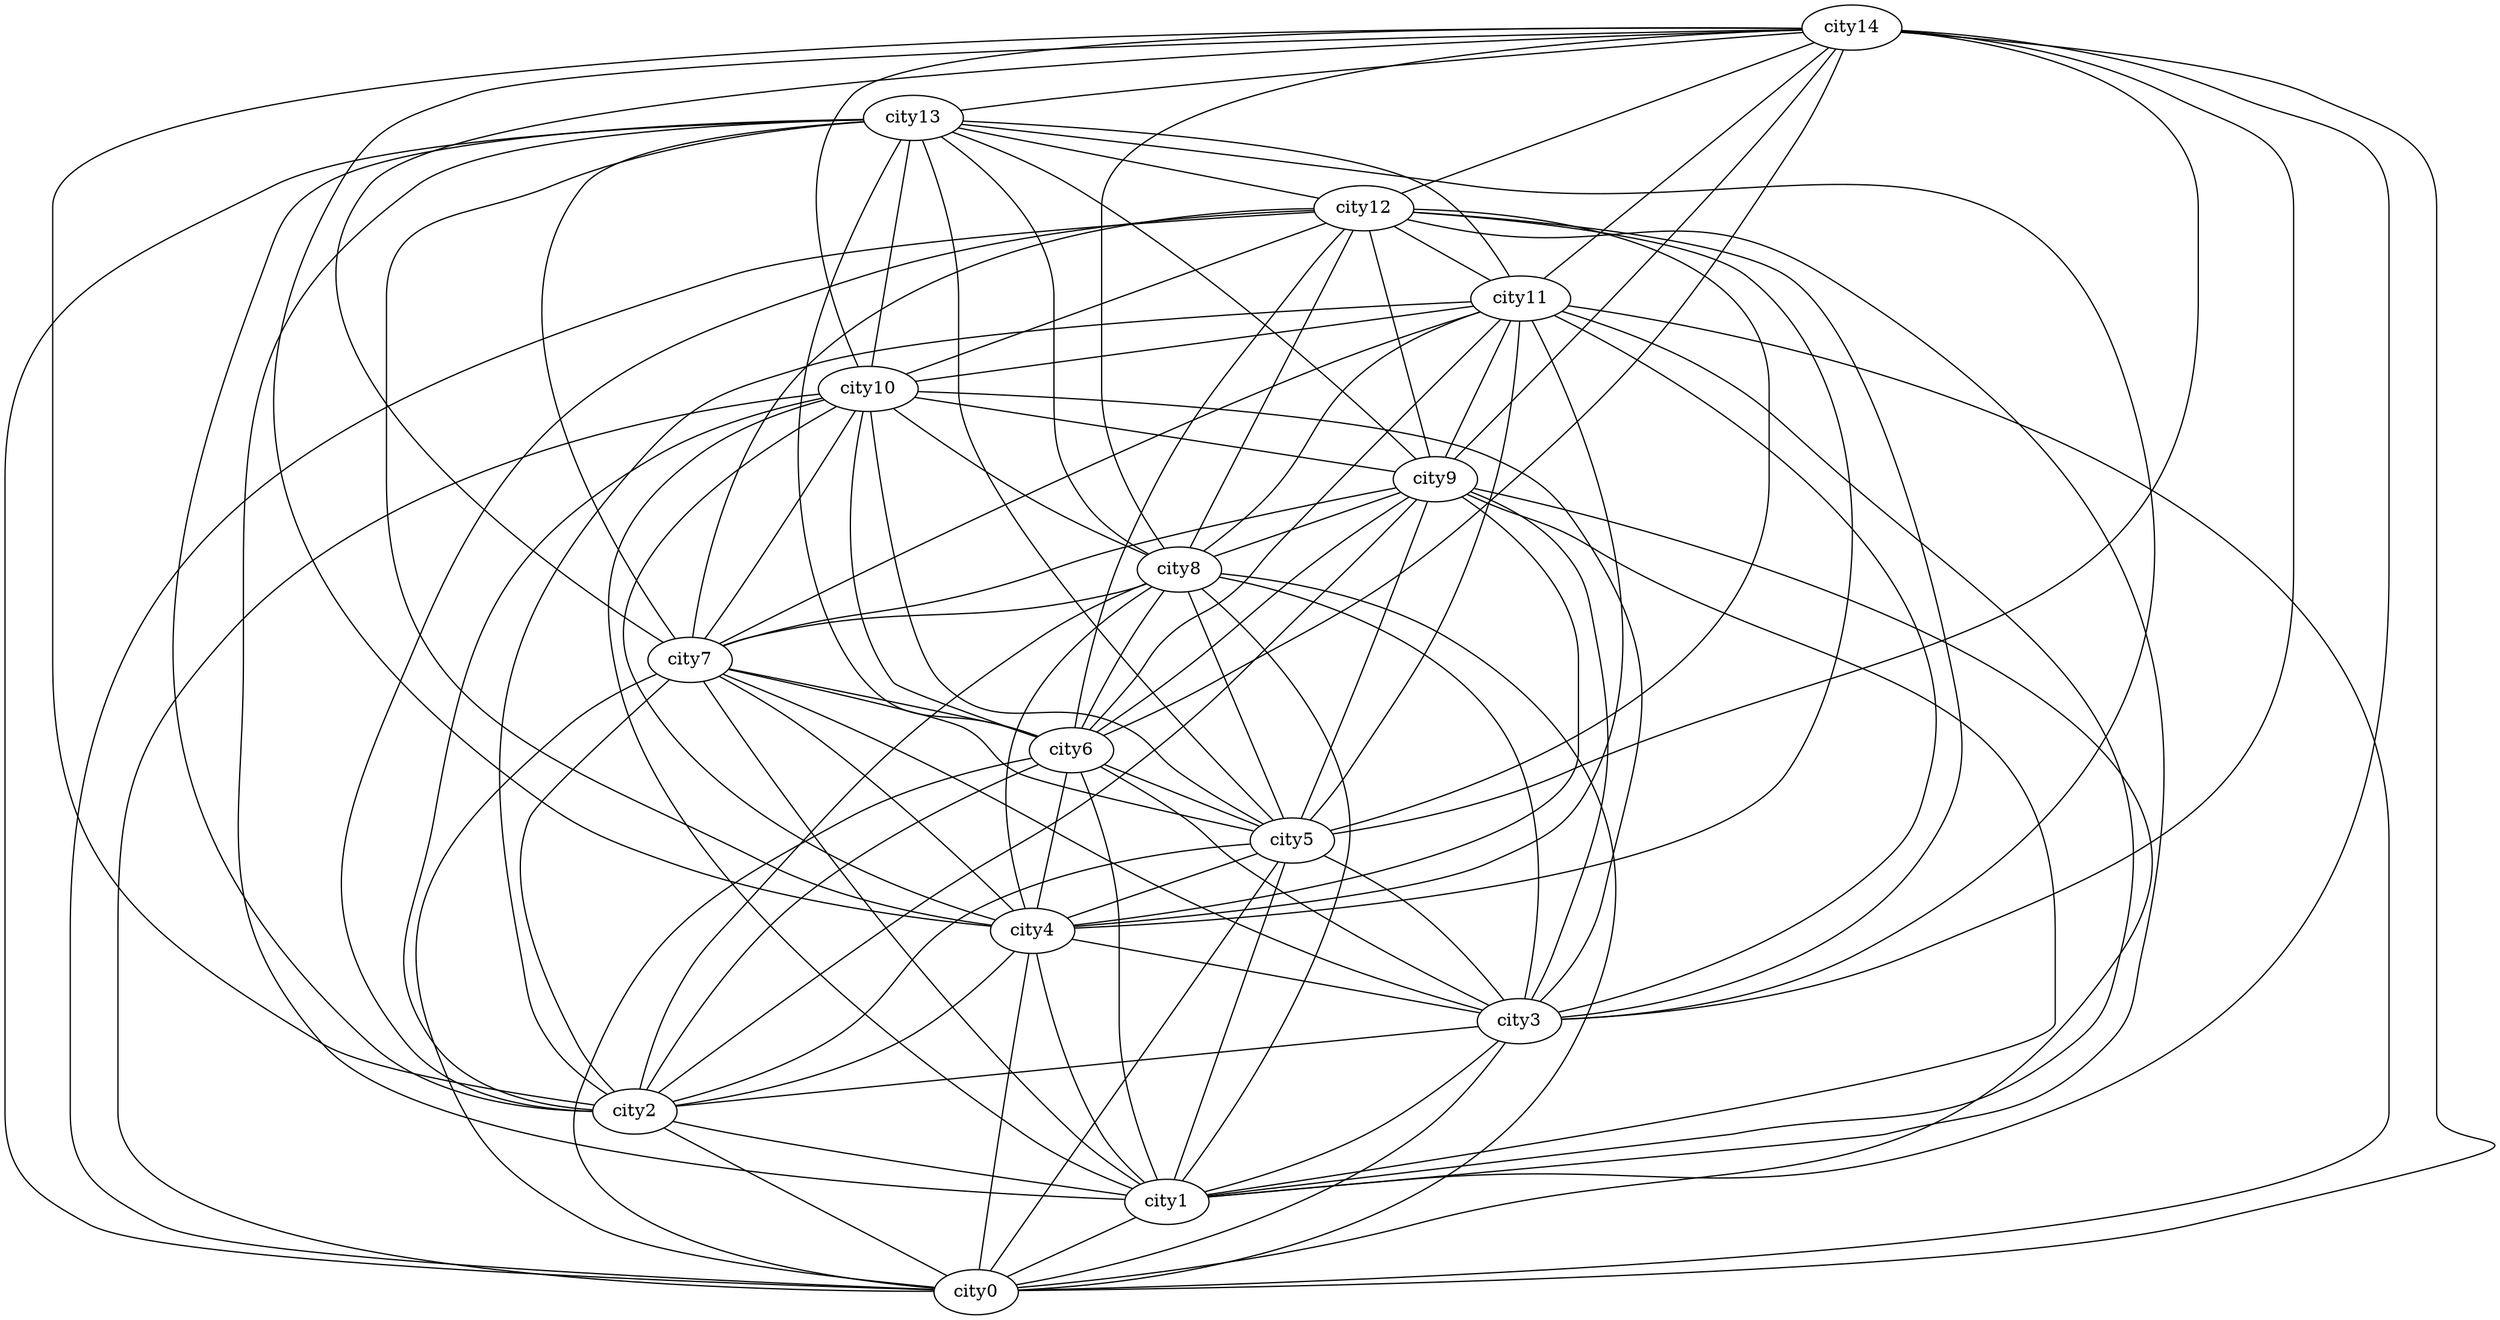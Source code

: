 graph{ 
city1 -- city0
city2 -- city0
city2 -- city1
city3 -- city0
city3 -- city1
city3 -- city2
city4 -- city0
city4 -- city1
city4 -- city2
city4 -- city3
city5 -- city0
city5 -- city1
city5 -- city2
city5 -- city3
city5 -- city4
city6 -- city0
city6 -- city1
city6 -- city2
city6 -- city3
city6 -- city4
city6 -- city5
city7 -- city0
city7 -- city1
city7 -- city2
city7 -- city3
city7 -- city4
city7 -- city5
city7 -- city6
city8 -- city0
city8 -- city1
city8 -- city2
city8 -- city3
city8 -- city4
city8 -- city5
city8 -- city6
city8 -- city7
city9 -- city0
city9 -- city1
city9 -- city2
city9 -- city3
city9 -- city4
city9 -- city5
city9 -- city6
city9 -- city7
city9 -- city8
city10 -- city0
city10 -- city1
city10 -- city2
city10 -- city3
city10 -- city4
city10 -- city5
city10 -- city6
city10 -- city7
city10 -- city8
city10 -- city9
city11 -- city0
city11 -- city1
city11 -- city2
city11 -- city3
city11 -- city4
city11 -- city5
city11 -- city6
city11 -- city7
city11 -- city8
city11 -- city9
city11 -- city10
city12 -- city0
city12 -- city1
city12 -- city2
city12 -- city3
city12 -- city4
city12 -- city5
city12 -- city6
city12 -- city7
city12 -- city8
city12 -- city9
city12 -- city10
city12 -- city11
city13 -- city0
city13 -- city1
city13 -- city2
city13 -- city3
city13 -- city4
city13 -- city5
city13 -- city6
city13 -- city7
city13 -- city8
city13 -- city9
city13 -- city10
city13 -- city11
city13 -- city12
city14 -- city0
city14 -- city1
city14 -- city2
city14 -- city3
city14 -- city4
city14 -- city5
city14 -- city6
city14 -- city7
city14 -- city8
city14 -- city9
city14 -- city10
city14 -- city11
city14 -- city12
city14 -- city13
}